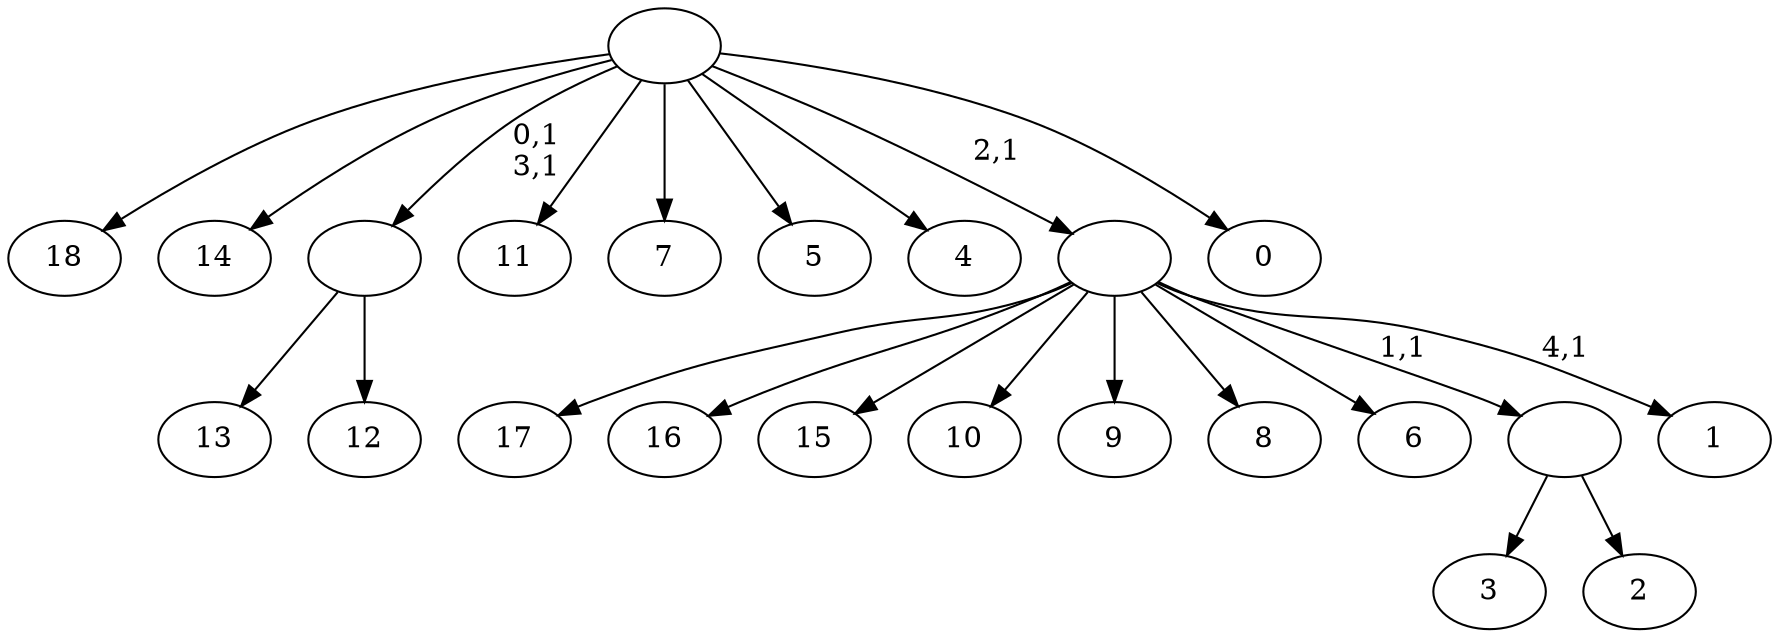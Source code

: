digraph T {
	24 [label="18"]
	23 [label="17"]
	22 [label="16"]
	21 [label="15"]
	20 [label="14"]
	19 [label="13"]
	18 [label="12"]
	17 [label=""]
	15 [label="11"]
	14 [label="10"]
	13 [label="9"]
	12 [label="8"]
	11 [label="7"]
	10 [label="6"]
	9 [label="5"]
	8 [label="4"]
	7 [label="3"]
	6 [label="2"]
	5 [label=""]
	4 [label="1"]
	2 [label=""]
	1 [label="0"]
	0 [label=""]
	17 -> 19 [label=""]
	17 -> 18 [label=""]
	5 -> 7 [label=""]
	5 -> 6 [label=""]
	2 -> 4 [label="4,1"]
	2 -> 23 [label=""]
	2 -> 22 [label=""]
	2 -> 21 [label=""]
	2 -> 14 [label=""]
	2 -> 13 [label=""]
	2 -> 12 [label=""]
	2 -> 10 [label=""]
	2 -> 5 [label="1,1"]
	0 -> 17 [label="0,1\n3,1"]
	0 -> 24 [label=""]
	0 -> 20 [label=""]
	0 -> 15 [label=""]
	0 -> 11 [label=""]
	0 -> 9 [label=""]
	0 -> 8 [label=""]
	0 -> 2 [label="2,1"]
	0 -> 1 [label=""]
}
